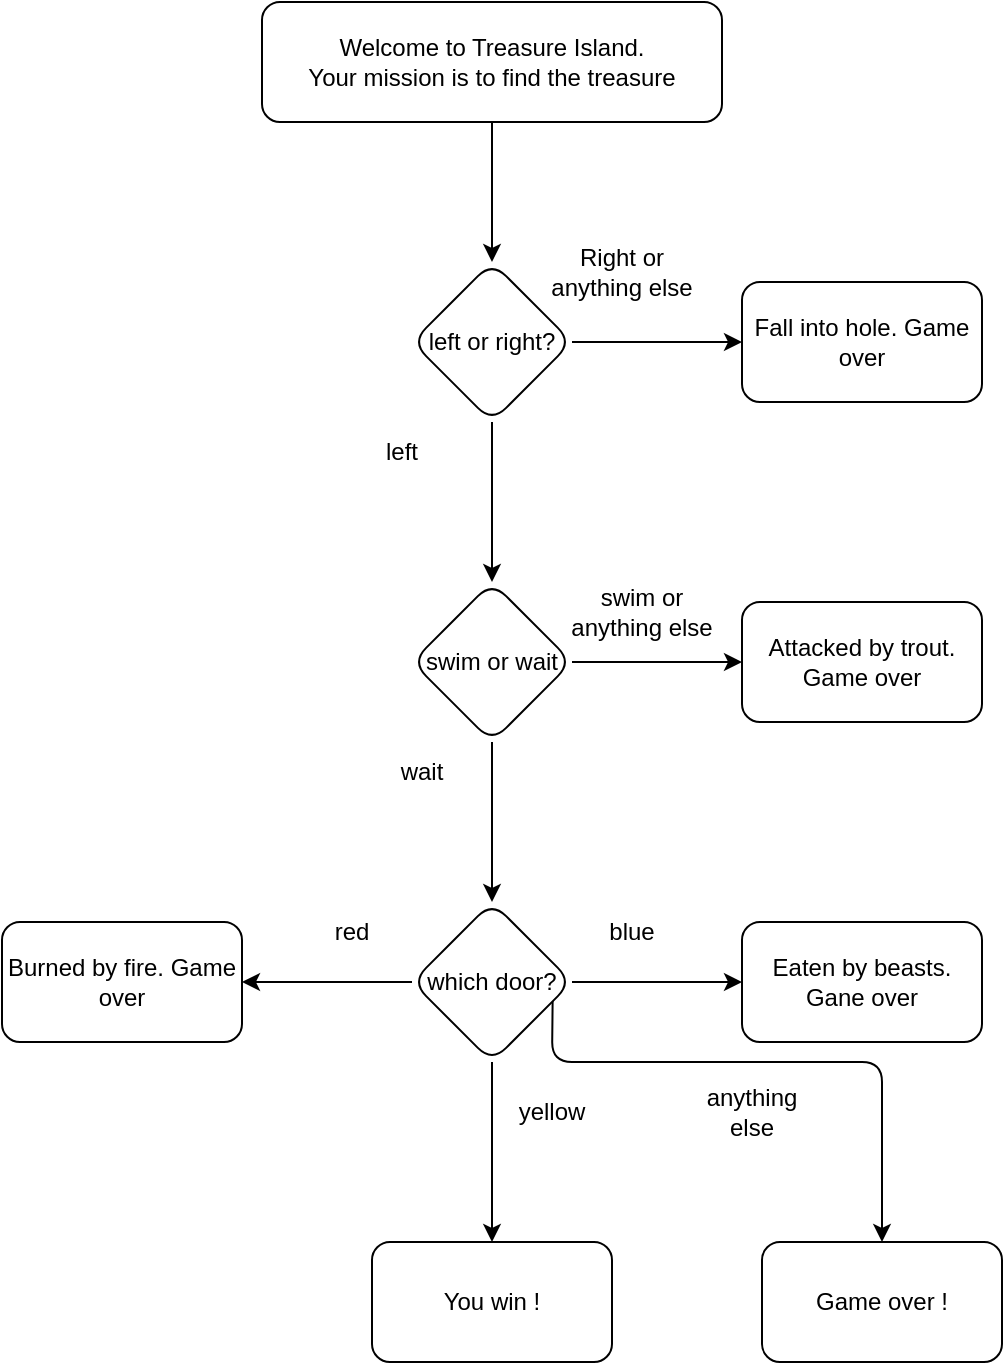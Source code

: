 <mxfile>
    <diagram id="sFHB_UooNWzqU18YnjZd" name="Page-1">
        <mxGraphModel dx="824" dy="626" grid="1" gridSize="10" guides="1" tooltips="1" connect="1" arrows="1" fold="1" page="1" pageScale="1" pageWidth="850" pageHeight="1100" math="0" shadow="0">
            <root>
                <mxCell id="0"/>
                <mxCell id="1" parent="0"/>
                <mxCell id="4" value="" style="edgeStyle=none;html=1;" edge="1" parent="1" source="2" target="3">
                    <mxGeometry relative="1" as="geometry"/>
                </mxCell>
                <mxCell id="2" value="Welcome to Treasure Island. &lt;br&gt;Your mission is to find the treasure" style="rounded=1;whiteSpace=wrap;html=1;" vertex="1" parent="1">
                    <mxGeometry x="220" y="30" width="230" height="60" as="geometry"/>
                </mxCell>
                <mxCell id="6" value="" style="edgeStyle=none;html=1;" edge="1" parent="1" source="3" target="5">
                    <mxGeometry relative="1" as="geometry"/>
                </mxCell>
                <mxCell id="9" value="" style="edgeStyle=none;html=1;" edge="1" parent="1" source="3" target="8">
                    <mxGeometry relative="1" as="geometry"/>
                </mxCell>
                <mxCell id="3" value="left or right?" style="rhombus;whiteSpace=wrap;html=1;rounded=1;" vertex="1" parent="1">
                    <mxGeometry x="295" y="160" width="80" height="80" as="geometry"/>
                </mxCell>
                <mxCell id="5" value="Fall into hole. Game over" style="whiteSpace=wrap;html=1;rounded=1;" vertex="1" parent="1">
                    <mxGeometry x="460" y="170" width="120" height="60" as="geometry"/>
                </mxCell>
                <mxCell id="7" value="Right or anything else" style="text;html=1;strokeColor=none;fillColor=none;align=center;verticalAlign=middle;whiteSpace=wrap;rounded=0;" vertex="1" parent="1">
                    <mxGeometry x="360" y="150" width="80" height="30" as="geometry"/>
                </mxCell>
                <mxCell id="11" value="" style="edgeStyle=none;html=1;" edge="1" parent="1" source="8" target="10">
                    <mxGeometry relative="1" as="geometry"/>
                </mxCell>
                <mxCell id="15" value="" style="edgeStyle=none;html=1;" edge="1" parent="1" source="8" target="14">
                    <mxGeometry relative="1" as="geometry"/>
                </mxCell>
                <mxCell id="8" value="swim or wait" style="rhombus;whiteSpace=wrap;html=1;rounded=1;" vertex="1" parent="1">
                    <mxGeometry x="295" y="320" width="80" height="80" as="geometry"/>
                </mxCell>
                <mxCell id="10" value="Attacked by trout. Game over" style="whiteSpace=wrap;html=1;rounded=1;" vertex="1" parent="1">
                    <mxGeometry x="460" y="330" width="120" height="60" as="geometry"/>
                </mxCell>
                <mxCell id="12" value="swim or anything else" style="text;html=1;strokeColor=none;fillColor=none;align=center;verticalAlign=middle;whiteSpace=wrap;rounded=0;" vertex="1" parent="1">
                    <mxGeometry x="370" y="320" width="80" height="30" as="geometry"/>
                </mxCell>
                <mxCell id="13" value="left" style="text;html=1;strokeColor=none;fillColor=none;align=center;verticalAlign=middle;whiteSpace=wrap;rounded=0;" vertex="1" parent="1">
                    <mxGeometry x="260" y="240" width="60" height="30" as="geometry"/>
                </mxCell>
                <mxCell id="18" value="" style="edgeStyle=none;html=1;" edge="1" parent="1" source="14" target="17">
                    <mxGeometry relative="1" as="geometry"/>
                </mxCell>
                <mxCell id="21" value="" style="edgeStyle=none;html=1;" edge="1" parent="1" source="14" target="20">
                    <mxGeometry relative="1" as="geometry"/>
                </mxCell>
                <mxCell id="24" value="" style="edgeStyle=none;html=1;" edge="1" parent="1" source="14" target="23">
                    <mxGeometry relative="1" as="geometry"/>
                </mxCell>
                <mxCell id="26" style="edgeStyle=none;html=1;exitX=0.879;exitY=0.617;exitDx=0;exitDy=0;exitPerimeter=0;" edge="1" parent="1" source="14">
                    <mxGeometry relative="1" as="geometry">
                        <mxPoint x="530" y="650" as="targetPoint"/>
                        <Array as="points">
                            <mxPoint x="365" y="560"/>
                            <mxPoint x="530" y="560"/>
                        </Array>
                    </mxGeometry>
                </mxCell>
                <mxCell id="14" value="which door?" style="rhombus;whiteSpace=wrap;html=1;rounded=1;" vertex="1" parent="1">
                    <mxGeometry x="295" y="480" width="80" height="80" as="geometry"/>
                </mxCell>
                <mxCell id="16" value="wait" style="text;html=1;strokeColor=none;fillColor=none;align=center;verticalAlign=middle;whiteSpace=wrap;rounded=0;" vertex="1" parent="1">
                    <mxGeometry x="270" y="400" width="60" height="30" as="geometry"/>
                </mxCell>
                <mxCell id="17" value="Eaten by beasts. Gane over" style="whiteSpace=wrap;html=1;rounded=1;" vertex="1" parent="1">
                    <mxGeometry x="460" y="490" width="120" height="60" as="geometry"/>
                </mxCell>
                <mxCell id="19" value="blue" style="text;html=1;strokeColor=none;fillColor=none;align=center;verticalAlign=middle;whiteSpace=wrap;rounded=0;" vertex="1" parent="1">
                    <mxGeometry x="375" y="480" width="60" height="30" as="geometry"/>
                </mxCell>
                <mxCell id="20" value="Burned by fire. Game over" style="whiteSpace=wrap;html=1;rounded=1;" vertex="1" parent="1">
                    <mxGeometry x="90" y="490" width="120" height="60" as="geometry"/>
                </mxCell>
                <mxCell id="22" value="red" style="text;html=1;strokeColor=none;fillColor=none;align=center;verticalAlign=middle;whiteSpace=wrap;rounded=0;" vertex="1" parent="1">
                    <mxGeometry x="235" y="480" width="60" height="30" as="geometry"/>
                </mxCell>
                <mxCell id="23" value="You win !" style="whiteSpace=wrap;html=1;rounded=1;" vertex="1" parent="1">
                    <mxGeometry x="275" y="650" width="120" height="60" as="geometry"/>
                </mxCell>
                <mxCell id="25" value="yellow" style="text;html=1;strokeColor=none;fillColor=none;align=center;verticalAlign=middle;whiteSpace=wrap;rounded=0;" vertex="1" parent="1">
                    <mxGeometry x="335" y="570" width="60" height="30" as="geometry"/>
                </mxCell>
                <mxCell id="27" value="Game over !" style="whiteSpace=wrap;html=1;rounded=1;" vertex="1" parent="1">
                    <mxGeometry x="470" y="650" width="120" height="60" as="geometry"/>
                </mxCell>
                <mxCell id="28" value="anything else" style="text;html=1;strokeColor=none;fillColor=none;align=center;verticalAlign=middle;whiteSpace=wrap;rounded=0;" vertex="1" parent="1">
                    <mxGeometry x="435" y="570" width="60" height="30" as="geometry"/>
                </mxCell>
            </root>
        </mxGraphModel>
    </diagram>
</mxfile>